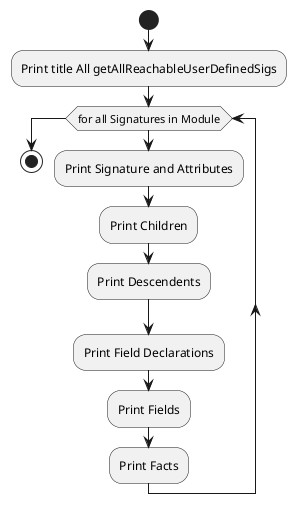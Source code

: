 @startuml
start
:Print title All getAllReachableUserDefinedSigs;
while (for all Signatures in Module)
:Print Signature and Attributes;
:Print Children;
:Print Descendents;
:Print Field Declarations;
:Print Fields;
:Print Facts;
endwhile
stop
@enduml